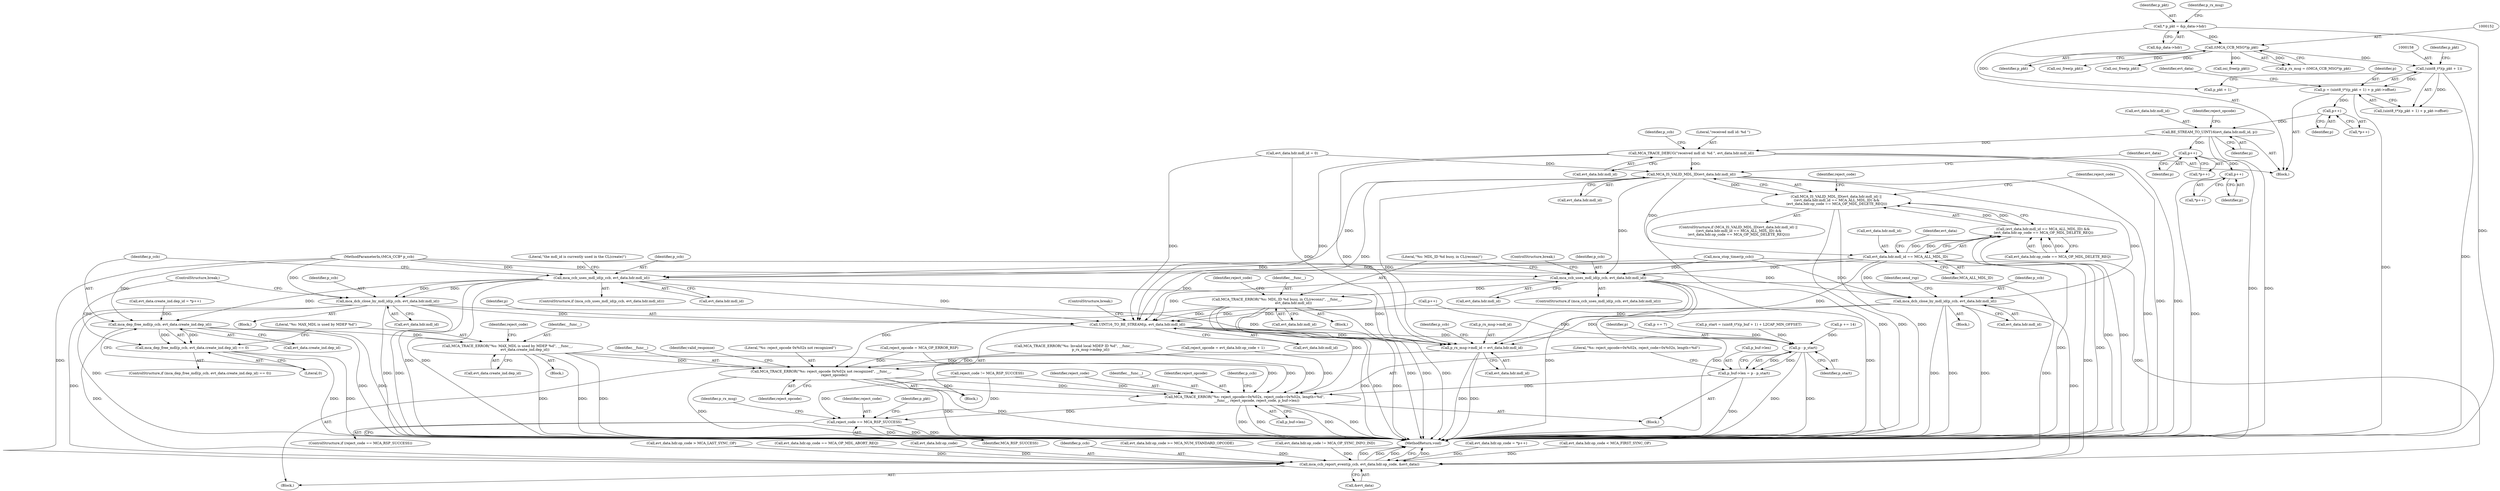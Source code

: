 digraph "1_Android_5216e6120160b28d76e9ee4dff9995e772647511@del" {
"1000174" [label="(Call,BE_STREAM_TO_UINT16(evt_data.hdr.mdl_id, p))"];
"1000172" [label="(Call,p++)"];
"1000154" [label="(Call,p = (uint8_t*)(p_pkt + 1) + p_pkt->offset)"];
"1000157" [label="(Call,(uint8_t*)(p_pkt + 1))"];
"1000151" [label="(Call,(tMCA_CCB_MSG*)p_pkt)"];
"1000117" [label="(Call,* p_pkt = &p_data->hdr)"];
"1000190" [label="(Call,MCA_TRACE_DEBUG(\"received mdl id: %d \", evt_data.hdr.mdl_id))"];
"1000404" [label="(Call,MCA_IS_VALID_MDL_ID(evt_data.hdr.mdl_id))"];
"1000403" [label="(Call,MCA_IS_VALID_MDL_ID(evt_data.hdr.mdl_id) ||\n ((evt_data.hdr.mdl_id == MCA_ALL_MDL_ID) &&\n (evt_data.hdr.op_code == MCA_OP_MDL_DELETE_REQ)))"];
"1000411" [label="(Call,evt_data.hdr.mdl_id == MCA_ALL_MDL_ID)"];
"1000410" [label="(Call,(evt_data.hdr.mdl_id == MCA_ALL_MDL_ID) &&\n (evt_data.hdr.op_code == MCA_OP_MDL_DELETE_REQ))"];
"1000485" [label="(Call,mca_ccb_uses_mdl_id(p_ccb, evt_data.hdr.mdl_id))"];
"1000495" [label="(Call,mca_dcb_close_by_mdl_id(p_ccb, evt_data.hdr.mdl_id))"];
"1000629" [label="(Call,UINT16_TO_BE_STREAM(p, evt_data.hdr.mdl_id))"];
"1000671" [label="(Call,p - p_start)"];
"1000667" [label="(Call,p_buf->len = p - p_start)"];
"1000674" [label="(Call,MCA_TRACE_ERROR(\"%s: reject_opcode=0x%02x, reject_code=0x%02x, length=%d\",\n                      __func__, reject_opcode, reject_code, p_buf->len))"];
"1000692" [label="(Call,reject_code == MCA_RSP_SUCCESS)"];
"1000705" [label="(Call,p_rx_msg->mdl_id = evt_data.hdr.mdl_id)"];
"1000729" [label="(Call,mca_ccb_report_event(p_ccb, evt_data.hdr.op_code, &evt_data))"];
"1000506" [label="(Call,mca_dep_free_mdl(p_ccb, evt_data.create_ind.dep_id))"];
"1000505" [label="(Call,mca_dep_free_mdl(p_ccb, evt_data.create_ind.dep_id) == 0)"];
"1000515" [label="(Call,MCA_TRACE_ERROR(\"%s: MAX_MDL is used by MDEP %d\", __func__,\n                                evt_data.create_ind.dep_id))"];
"1000656" [label="(Call,MCA_TRACE_ERROR(\"%s: reject_opcode 0x%02x not recognized\", __func__,\n                        reject_opcode))"];
"1000529" [label="(Call,mca_ccb_uses_mdl_id(p_ccb, evt_data.hdr.mdl_id))"];
"1000537" [label="(Call,MCA_TRACE_ERROR(\"%s: MDL_ID %d busy, in CL(reconn)\", __func__,\n                              evt_data.hdr.mdl_id))"];
"1000555" [label="(Call,mca_dcb_close_by_mdl_id(p_ccb, evt_data.hdr.mdl_id))"];
"1000444" [label="(Call,p++)"];
"1000453" [label="(Call,p++)"];
"1000410" [label="(Call,(evt_data.hdr.mdl_id == MCA_ALL_MDL_ID) &&\n (evt_data.hdr.op_code == MCA_OP_MDL_DELETE_REQ))"];
"1000163" [label="(Identifier,p_pkt)"];
"1000365" [label="(Call,evt_data.hdr.op_code > MCA_LAST_SYNC_OP)"];
"1000200" [label="(Identifier,p_ccb)"];
"1000171" [label="(Call,*p++)"];
"1000539" [label="(Identifier,__func__)"];
"1000736" [label="(Call,&evt_data)"];
"1000668" [label="(Call,p_buf->len)"];
"1000570" [label="(Identifier,reject_code)"];
"1000629" [label="(Call,UINT16_TO_BE_STREAM(p, evt_data.hdr.mdl_id))"];
"1000485" [label="(Call,mca_ccb_uses_mdl_id(p_ccb, evt_data.hdr.mdl_id))"];
"1000213" [label="(Call,evt_data.hdr.op_code == MCA_OP_MDL_ABORT_REQ)"];
"1000659" [label="(Identifier,reject_opcode)"];
"1000443" [label="(Call,*p++)"];
"1000536" [label="(Block,)"];
"1000514" [label="(Block,)"];
"1000698" [label="(Identifier,p_rx_msg)"];
"1000709" [label="(Call,evt_data.hdr.mdl_id)"];
"1000692" [label="(Call,reject_code == MCA_RSP_SUCCESS)"];
"1000437" [label="(Call,evt_data.create_ind.dep_id = *p++)"];
"1000474" [label="(Call,MCA_TRACE_ERROR(\"%s: Invalid local MDEP ID %d\", __func__,\n                              p_rx_msg->mdep_id))"];
"1000569" [label="(Call,reject_code != MCA_RSP_SUCCESS)"];
"1000159" [label="(Call,p_pkt + 1)"];
"1000540" [label="(Call,evt_data.hdr.mdl_id)"];
"1000731" [label="(Call,evt_data.hdr.op_code)"];
"1000118" [label="(Identifier,p_pkt)"];
"1000739" [label="(Call,osi_free(p_pkt))"];
"1000524" [label="(Identifier,reject_code)"];
"1000149" [label="(Call,p_rx_msg = (tMCA_CCB_MSG*)p_pkt)"];
"1000175" [label="(Call,evt_data.hdr.mdl_id)"];
"1000418" [label="(Call,evt_data.hdr.op_code == MCA_OP_MDL_DELETE_REQ)"];
"1000678" [label="(Identifier,reject_code)"];
"1000730" [label="(Identifier,p_ccb)"];
"1000546" [label="(Identifier,reject_code)"];
"1000528" [label="(ControlStructure,if (mca_ccb_uses_mdl_id(p_ccb, evt_data.hdr.mdl_id)))"];
"1000529" [label="(Call,mca_ccb_uses_mdl_id(p_ccb, evt_data.hdr.mdl_id))"];
"1000351" [label="(Call,evt_data.hdr.op_code >= MCA_NUM_STANDARD_OPCODE)"];
"1000505" [label="(Call,mca_dep_free_mdl(p_ccb, evt_data.create_ind.dep_id) == 0)"];
"1000548" [label="(ControlStructure,break;)"];
"1000555" [label="(Call,mca_dcb_close_by_mdl_id(p_ccb, evt_data.hdr.mdl_id))"];
"1000531" [label="(Call,evt_data.hdr.mdl_id)"];
"1000405" [label="(Call,evt_data.hdr.mdl_id)"];
"1000676" [label="(Identifier,__func__)"];
"1000716" [label="(Identifier,p_ccb)"];
"1000614" [label="(Call,p++)"];
"1000517" [label="(Identifier,__func__)"];
"1000631" [label="(Call,evt_data.hdr.mdl_id)"];
"1000572" [label="(Call,evt_data.hdr.op_code != MCA_OP_SYNC_INFO_IND)"];
"1000677" [label="(Identifier,reject_opcode)"];
"1000403" [label="(Call,MCA_IS_VALID_MDL_ID(evt_data.hdr.mdl_id) ||\n ((evt_data.hdr.mdl_id == MCA_ALL_MDL_ID) &&\n (evt_data.hdr.op_code == MCA_OP_MDL_DELETE_REQ)))"];
"1000684" [label="(Identifier,p_ccb)"];
"1000402" [label="(ControlStructure,if (MCA_IS_VALID_MDL_ID(evt_data.hdr.mdl_id) ||\n ((evt_data.hdr.mdl_id == MCA_ALL_MDL_ID) &&\n (evt_data.hdr.op_code == MCA_OP_MDL_DELETE_REQ))))"];
"1000492" [label="(Block,)"];
"1000113" [label="(MethodParameterIn,tMCA_CCB* p_ccb)"];
"1000557" [label="(Call,evt_data.hdr.mdl_id)"];
"1000182" [label="(Identifier,reject_opcode)"];
"1000679" [label="(Call,p_buf->len)"];
"1000173" [label="(Identifier,p)"];
"1000172" [label="(Call,p++)"];
"1000453" [label="(Call,p++)"];
"1000518" [label="(Call,evt_data.create_ind.dep_id)"];
"1000154" [label="(Call,p = (uint8_t*)(p_pkt + 1) + p_pkt->offset)"];
"1000671" [label="(Call,p - p_start)"];
"1000115" [label="(Block,)"];
"1000180" [label="(Identifier,p)"];
"1000427" [label="(Identifier,reject_code)"];
"1000168" [label="(Identifier,evt_data)"];
"1000153" [label="(Identifier,p_pkt)"];
"1000506" [label="(Call,mca_dep_free_mdl(p_ccb, evt_data.create_ind.dep_id))"];
"1000421" [label="(Identifier,evt_data)"];
"1000674" [label="(Call,MCA_TRACE_ERROR(\"%s: reject_opcode=0x%02x, reject_code=0x%02x, length=%d\",\n                      __func__, reject_opcode, reject_code, p_buf->len))"];
"1000695" [label="(Block,)"];
"1000630" [label="(Identifier,p)"];
"1000675" [label="(Literal,\"%s: reject_opcode=0x%02x, reject_code=0x%02x, length=%d\")"];
"1000556" [label="(Identifier,p_ccb)"];
"1000504" [label="(ControlStructure,if (mca_dep_free_mdl(p_ccb, evt_data.create_ind.dep_id) == 0))"];
"1000411" [label="(Call,evt_data.hdr.mdl_id == MCA_ALL_MDL_ID)"];
"1000672" [label="(Identifier,p)"];
"1000513" [label="(Literal,0)"];
"1000656" [label="(Call,MCA_TRACE_ERROR(\"%s: reject_opcode 0x%02x not recognized\", __func__,\n                        reject_opcode))"];
"1000165" [label="(Call,evt_data.hdr.op_code = *p++)"];
"1000563" [label="(Identifier,send_rsp)"];
"1000623" [label="(Block,)"];
"1000417" [label="(Identifier,MCA_ALL_MDL_ID)"];
"1000530" [label="(Identifier,p_ccb)"];
"1000157" [label="(Call,(uint8_t*)(p_pkt + 1))"];
"1000117" [label="(Call,* p_pkt = &p_data->hdr)"];
"1000452" [label="(Call,*p++)"];
"1000642" [label="(Call,p += 7)"];
"1000497" [label="(Call,evt_data.hdr.mdl_id)"];
"1000722" [label="(Call,osi_free(p_pkt))"];
"1000376" [label="(Call,evt_data.hdr.mdl_id = 0)"];
"1000496" [label="(Identifier,p_ccb)"];
"1000454" [label="(Identifier,p)"];
"1000598" [label="(Call,p_start = (uint8_t*)(p_buf + 1) + L2CAP_MIN_OFFSET)"];
"1000358" [label="(Call,evt_data.hdr.op_code < MCA_FIRST_SYNC_OP)"];
"1000705" [label="(Call,p_rx_msg->mdl_id = evt_data.hdr.mdl_id)"];
"1000666" [label="(Block,)"];
"1000414" [label="(Identifier,evt_data)"];
"1000694" [label="(Identifier,MCA_RSP_SUCCESS)"];
"1000373" [label="(Call,reject_opcode = MCA_OP_ERROR_RSP)"];
"1000435" [label="(Block,)"];
"1000444" [label="(Call,p++)"];
"1000156" [label="(Call,(uint8_t*)(p_pkt + 1) + p_pkt->offset)"];
"1000661" [label="(Identifier,valid_response)"];
"1000412" [label="(Call,evt_data.hdr.mdl_id)"];
"1000515" [label="(Call,MCA_TRACE_ERROR(\"%s: MAX_MDL is used by MDEP %d\", __func__,\n                                evt_data.create_ind.dep_id))"];
"1000330" [label="(Call,osi_free(p_pkt))"];
"1000151" [label="(Call,(tMCA_CCB_MSG*)p_pkt)"];
"1000174" [label="(Call,BE_STREAM_TO_UINT16(evt_data.hdr.mdl_id, p))"];
"1000657" [label="(Literal,\"%s: reject_opcode 0x%02x not recognized\")"];
"1000190" [label="(Call,MCA_TRACE_DEBUG(\"received mdl id: %d \", evt_data.hdr.mdl_id))"];
"1000729" [label="(Call,mca_ccb_report_event(p_ccb, evt_data.hdr.op_code, &evt_data))"];
"1000495" [label="(Call,mca_dcb_close_by_mdl_id(p_ccb, evt_data.hdr.mdl_id))"];
"1000445" [label="(Identifier,p)"];
"1000636" [label="(ControlStructure,break;)"];
"1000192" [label="(Call,evt_data.hdr.mdl_id)"];
"1000119" [label="(Call,&p_data->hdr)"];
"1000516" [label="(Literal,\"%s: MAX_MDL is used by MDEP %d\")"];
"1000693" [label="(Identifier,reject_code)"];
"1000507" [label="(Identifier,p_ccb)"];
"1000526" [label="(ControlStructure,break;)"];
"1000538" [label="(Literal,\"%s: MDL_ID %d busy, in CL(reconn)\")"];
"1000181" [label="(Call,reject_opcode = evt_data.hdr.op_code + 1)"];
"1000129" [label="(Identifier,p_rx_msg)"];
"1000508" [label="(Call,evt_data.create_ind.dep_id)"];
"1000691" [label="(ControlStructure,if (reject_code == MCA_RSP_SUCCESS))"];
"1000191" [label="(Literal,\"received mdl id: %d \")"];
"1000326" [label="(Call,mca_stop_timer(p_ccb))"];
"1000673" [label="(Identifier,p_start)"];
"1000484" [label="(ControlStructure,if (mca_ccb_uses_mdl_id(p_ccb, evt_data.hdr.mdl_id)))"];
"1000740" [label="(Identifier,p_pkt)"];
"1000537" [label="(Call,MCA_TRACE_ERROR(\"%s: MDL_ID %d busy, in CL(reconn)\", __func__,\n                              evt_data.hdr.mdl_id))"];
"1000487" [label="(Call,evt_data.hdr.mdl_id)"];
"1000658" [label="(Identifier,__func__)"];
"1000706" [label="(Call,p_rx_msg->mdl_id)"];
"1000651" [label="(Call,p += 14)"];
"1000494" [label="(Literal,\"the mdl_id is currently used in the CL(create)\")"];
"1000404" [label="(Call,MCA_IS_VALID_MDL_ID(evt_data.hdr.mdl_id))"];
"1000667" [label="(Call,p_buf->len = p - p_start)"];
"1000741" [label="(MethodReturn,void)"];
"1000155" [label="(Identifier,p)"];
"1000486" [label="(Identifier,p_ccb)"];
"1000174" -> "1000115"  [label="AST: "];
"1000174" -> "1000180"  [label="CFG: "];
"1000175" -> "1000174"  [label="AST: "];
"1000180" -> "1000174"  [label="AST: "];
"1000182" -> "1000174"  [label="CFG: "];
"1000174" -> "1000741"  [label="DDG: "];
"1000174" -> "1000741"  [label="DDG: "];
"1000172" -> "1000174"  [label="DDG: "];
"1000174" -> "1000190"  [label="DDG: "];
"1000174" -> "1000444"  [label="DDG: "];
"1000172" -> "1000171"  [label="AST: "];
"1000172" -> "1000173"  [label="CFG: "];
"1000173" -> "1000172"  [label="AST: "];
"1000171" -> "1000172"  [label="CFG: "];
"1000154" -> "1000172"  [label="DDG: "];
"1000154" -> "1000115"  [label="AST: "];
"1000154" -> "1000156"  [label="CFG: "];
"1000155" -> "1000154"  [label="AST: "];
"1000156" -> "1000154"  [label="AST: "];
"1000168" -> "1000154"  [label="CFG: "];
"1000154" -> "1000741"  [label="DDG: "];
"1000157" -> "1000154"  [label="DDG: "];
"1000157" -> "1000156"  [label="AST: "];
"1000157" -> "1000159"  [label="CFG: "];
"1000158" -> "1000157"  [label="AST: "];
"1000159" -> "1000157"  [label="AST: "];
"1000163" -> "1000157"  [label="CFG: "];
"1000157" -> "1000741"  [label="DDG: "];
"1000157" -> "1000156"  [label="DDG: "];
"1000151" -> "1000157"  [label="DDG: "];
"1000151" -> "1000149"  [label="AST: "];
"1000151" -> "1000153"  [label="CFG: "];
"1000152" -> "1000151"  [label="AST: "];
"1000153" -> "1000151"  [label="AST: "];
"1000149" -> "1000151"  [label="CFG: "];
"1000151" -> "1000149"  [label="DDG: "];
"1000117" -> "1000151"  [label="DDG: "];
"1000151" -> "1000159"  [label="DDG: "];
"1000151" -> "1000330"  [label="DDG: "];
"1000151" -> "1000722"  [label="DDG: "];
"1000151" -> "1000739"  [label="DDG: "];
"1000117" -> "1000115"  [label="AST: "];
"1000117" -> "1000119"  [label="CFG: "];
"1000118" -> "1000117"  [label="AST: "];
"1000119" -> "1000117"  [label="AST: "];
"1000129" -> "1000117"  [label="CFG: "];
"1000117" -> "1000741"  [label="DDG: "];
"1000190" -> "1000115"  [label="AST: "];
"1000190" -> "1000192"  [label="CFG: "];
"1000191" -> "1000190"  [label="AST: "];
"1000192" -> "1000190"  [label="AST: "];
"1000200" -> "1000190"  [label="CFG: "];
"1000190" -> "1000741"  [label="DDG: "];
"1000190" -> "1000741"  [label="DDG: "];
"1000190" -> "1000404"  [label="DDG: "];
"1000190" -> "1000629"  [label="DDG: "];
"1000190" -> "1000705"  [label="DDG: "];
"1000404" -> "1000403"  [label="AST: "];
"1000404" -> "1000405"  [label="CFG: "];
"1000405" -> "1000404"  [label="AST: "];
"1000414" -> "1000404"  [label="CFG: "];
"1000403" -> "1000404"  [label="CFG: "];
"1000404" -> "1000741"  [label="DDG: "];
"1000404" -> "1000403"  [label="DDG: "];
"1000376" -> "1000404"  [label="DDG: "];
"1000404" -> "1000411"  [label="DDG: "];
"1000404" -> "1000485"  [label="DDG: "];
"1000404" -> "1000529"  [label="DDG: "];
"1000404" -> "1000555"  [label="DDG: "];
"1000404" -> "1000629"  [label="DDG: "];
"1000404" -> "1000705"  [label="DDG: "];
"1000403" -> "1000402"  [label="AST: "];
"1000403" -> "1000410"  [label="CFG: "];
"1000410" -> "1000403"  [label="AST: "];
"1000427" -> "1000403"  [label="CFG: "];
"1000570" -> "1000403"  [label="CFG: "];
"1000403" -> "1000741"  [label="DDG: "];
"1000403" -> "1000741"  [label="DDG: "];
"1000403" -> "1000741"  [label="DDG: "];
"1000410" -> "1000403"  [label="DDG: "];
"1000410" -> "1000403"  [label="DDG: "];
"1000411" -> "1000410"  [label="AST: "];
"1000411" -> "1000417"  [label="CFG: "];
"1000412" -> "1000411"  [label="AST: "];
"1000417" -> "1000411"  [label="AST: "];
"1000421" -> "1000411"  [label="CFG: "];
"1000410" -> "1000411"  [label="CFG: "];
"1000411" -> "1000741"  [label="DDG: "];
"1000411" -> "1000741"  [label="DDG: "];
"1000411" -> "1000410"  [label="DDG: "];
"1000411" -> "1000410"  [label="DDG: "];
"1000411" -> "1000485"  [label="DDG: "];
"1000411" -> "1000529"  [label="DDG: "];
"1000411" -> "1000555"  [label="DDG: "];
"1000411" -> "1000629"  [label="DDG: "];
"1000411" -> "1000705"  [label="DDG: "];
"1000410" -> "1000418"  [label="CFG: "];
"1000418" -> "1000410"  [label="AST: "];
"1000410" -> "1000741"  [label="DDG: "];
"1000410" -> "1000741"  [label="DDG: "];
"1000418" -> "1000410"  [label="DDG: "];
"1000418" -> "1000410"  [label="DDG: "];
"1000485" -> "1000484"  [label="AST: "];
"1000485" -> "1000487"  [label="CFG: "];
"1000486" -> "1000485"  [label="AST: "];
"1000487" -> "1000485"  [label="AST: "];
"1000494" -> "1000485"  [label="CFG: "];
"1000507" -> "1000485"  [label="CFG: "];
"1000485" -> "1000741"  [label="DDG: "];
"1000485" -> "1000741"  [label="DDG: "];
"1000326" -> "1000485"  [label="DDG: "];
"1000113" -> "1000485"  [label="DDG: "];
"1000485" -> "1000495"  [label="DDG: "];
"1000485" -> "1000495"  [label="DDG: "];
"1000485" -> "1000506"  [label="DDG: "];
"1000485" -> "1000629"  [label="DDG: "];
"1000485" -> "1000705"  [label="DDG: "];
"1000495" -> "1000492"  [label="AST: "];
"1000495" -> "1000497"  [label="CFG: "];
"1000496" -> "1000495"  [label="AST: "];
"1000497" -> "1000495"  [label="AST: "];
"1000526" -> "1000495"  [label="CFG: "];
"1000495" -> "1000741"  [label="DDG: "];
"1000495" -> "1000741"  [label="DDG: "];
"1000495" -> "1000741"  [label="DDG: "];
"1000113" -> "1000495"  [label="DDG: "];
"1000495" -> "1000629"  [label="DDG: "];
"1000495" -> "1000705"  [label="DDG: "];
"1000495" -> "1000729"  [label="DDG: "];
"1000629" -> "1000623"  [label="AST: "];
"1000629" -> "1000631"  [label="CFG: "];
"1000630" -> "1000629"  [label="AST: "];
"1000631" -> "1000629"  [label="AST: "];
"1000636" -> "1000629"  [label="CFG: "];
"1000629" -> "1000741"  [label="DDG: "];
"1000629" -> "1000741"  [label="DDG: "];
"1000629" -> "1000741"  [label="DDG: "];
"1000614" -> "1000629"  [label="DDG: "];
"1000537" -> "1000629"  [label="DDG: "];
"1000376" -> "1000629"  [label="DDG: "];
"1000529" -> "1000629"  [label="DDG: "];
"1000555" -> "1000629"  [label="DDG: "];
"1000629" -> "1000671"  [label="DDG: "];
"1000629" -> "1000705"  [label="DDG: "];
"1000671" -> "1000667"  [label="AST: "];
"1000671" -> "1000673"  [label="CFG: "];
"1000672" -> "1000671"  [label="AST: "];
"1000673" -> "1000671"  [label="AST: "];
"1000667" -> "1000671"  [label="CFG: "];
"1000671" -> "1000741"  [label="DDG: "];
"1000671" -> "1000741"  [label="DDG: "];
"1000671" -> "1000667"  [label="DDG: "];
"1000671" -> "1000667"  [label="DDG: "];
"1000642" -> "1000671"  [label="DDG: "];
"1000651" -> "1000671"  [label="DDG: "];
"1000614" -> "1000671"  [label="DDG: "];
"1000598" -> "1000671"  [label="DDG: "];
"1000667" -> "1000666"  [label="AST: "];
"1000668" -> "1000667"  [label="AST: "];
"1000675" -> "1000667"  [label="CFG: "];
"1000667" -> "1000741"  [label="DDG: "];
"1000667" -> "1000674"  [label="DDG: "];
"1000674" -> "1000666"  [label="AST: "];
"1000674" -> "1000679"  [label="CFG: "];
"1000675" -> "1000674"  [label="AST: "];
"1000676" -> "1000674"  [label="AST: "];
"1000677" -> "1000674"  [label="AST: "];
"1000678" -> "1000674"  [label="AST: "];
"1000679" -> "1000674"  [label="AST: "];
"1000684" -> "1000674"  [label="CFG: "];
"1000674" -> "1000741"  [label="DDG: "];
"1000674" -> "1000741"  [label="DDG: "];
"1000674" -> "1000741"  [label="DDG: "];
"1000674" -> "1000741"  [label="DDG: "];
"1000474" -> "1000674"  [label="DDG: "];
"1000656" -> "1000674"  [label="DDG: "];
"1000656" -> "1000674"  [label="DDG: "];
"1000537" -> "1000674"  [label="DDG: "];
"1000515" -> "1000674"  [label="DDG: "];
"1000181" -> "1000674"  [label="DDG: "];
"1000373" -> "1000674"  [label="DDG: "];
"1000569" -> "1000674"  [label="DDG: "];
"1000674" -> "1000692"  [label="DDG: "];
"1000692" -> "1000691"  [label="AST: "];
"1000692" -> "1000694"  [label="CFG: "];
"1000693" -> "1000692"  [label="AST: "];
"1000694" -> "1000692"  [label="AST: "];
"1000698" -> "1000692"  [label="CFG: "];
"1000740" -> "1000692"  [label="CFG: "];
"1000692" -> "1000741"  [label="DDG: "];
"1000692" -> "1000741"  [label="DDG: "];
"1000692" -> "1000741"  [label="DDG: "];
"1000569" -> "1000692"  [label="DDG: "];
"1000569" -> "1000692"  [label="DDG: "];
"1000705" -> "1000695"  [label="AST: "];
"1000705" -> "1000709"  [label="CFG: "];
"1000706" -> "1000705"  [label="AST: "];
"1000709" -> "1000705"  [label="AST: "];
"1000716" -> "1000705"  [label="CFG: "];
"1000705" -> "1000741"  [label="DDG: "];
"1000705" -> "1000741"  [label="DDG: "];
"1000537" -> "1000705"  [label="DDG: "];
"1000376" -> "1000705"  [label="DDG: "];
"1000555" -> "1000705"  [label="DDG: "];
"1000529" -> "1000705"  [label="DDG: "];
"1000729" -> "1000695"  [label="AST: "];
"1000729" -> "1000736"  [label="CFG: "];
"1000730" -> "1000729"  [label="AST: "];
"1000731" -> "1000729"  [label="AST: "];
"1000736" -> "1000729"  [label="AST: "];
"1000741" -> "1000729"  [label="CFG: "];
"1000729" -> "1000741"  [label="DDG: "];
"1000729" -> "1000741"  [label="DDG: "];
"1000729" -> "1000741"  [label="DDG: "];
"1000729" -> "1000741"  [label="DDG: "];
"1000506" -> "1000729"  [label="DDG: "];
"1000555" -> "1000729"  [label="DDG: "];
"1000529" -> "1000729"  [label="DDG: "];
"1000326" -> "1000729"  [label="DDG: "];
"1000113" -> "1000729"  [label="DDG: "];
"1000213" -> "1000729"  [label="DDG: "];
"1000365" -> "1000729"  [label="DDG: "];
"1000351" -> "1000729"  [label="DDG: "];
"1000418" -> "1000729"  [label="DDG: "];
"1000572" -> "1000729"  [label="DDG: "];
"1000358" -> "1000729"  [label="DDG: "];
"1000165" -> "1000729"  [label="DDG: "];
"1000506" -> "1000505"  [label="AST: "];
"1000506" -> "1000508"  [label="CFG: "];
"1000507" -> "1000506"  [label="AST: "];
"1000508" -> "1000506"  [label="AST: "];
"1000513" -> "1000506"  [label="CFG: "];
"1000506" -> "1000741"  [label="DDG: "];
"1000506" -> "1000741"  [label="DDG: "];
"1000506" -> "1000505"  [label="DDG: "];
"1000506" -> "1000505"  [label="DDG: "];
"1000113" -> "1000506"  [label="DDG: "];
"1000437" -> "1000506"  [label="DDG: "];
"1000506" -> "1000515"  [label="DDG: "];
"1000505" -> "1000504"  [label="AST: "];
"1000505" -> "1000513"  [label="CFG: "];
"1000513" -> "1000505"  [label="AST: "];
"1000516" -> "1000505"  [label="CFG: "];
"1000526" -> "1000505"  [label="CFG: "];
"1000505" -> "1000741"  [label="DDG: "];
"1000505" -> "1000741"  [label="DDG: "];
"1000515" -> "1000514"  [label="AST: "];
"1000515" -> "1000518"  [label="CFG: "];
"1000516" -> "1000515"  [label="AST: "];
"1000517" -> "1000515"  [label="AST: "];
"1000518" -> "1000515"  [label="AST: "];
"1000524" -> "1000515"  [label="CFG: "];
"1000515" -> "1000741"  [label="DDG: "];
"1000515" -> "1000741"  [label="DDG: "];
"1000515" -> "1000741"  [label="DDG: "];
"1000515" -> "1000656"  [label="DDG: "];
"1000656" -> "1000623"  [label="AST: "];
"1000656" -> "1000659"  [label="CFG: "];
"1000657" -> "1000656"  [label="AST: "];
"1000658" -> "1000656"  [label="AST: "];
"1000659" -> "1000656"  [label="AST: "];
"1000661" -> "1000656"  [label="CFG: "];
"1000656" -> "1000741"  [label="DDG: "];
"1000656" -> "1000741"  [label="DDG: "];
"1000656" -> "1000741"  [label="DDG: "];
"1000474" -> "1000656"  [label="DDG: "];
"1000537" -> "1000656"  [label="DDG: "];
"1000181" -> "1000656"  [label="DDG: "];
"1000373" -> "1000656"  [label="DDG: "];
"1000529" -> "1000528"  [label="AST: "];
"1000529" -> "1000531"  [label="CFG: "];
"1000530" -> "1000529"  [label="AST: "];
"1000531" -> "1000529"  [label="AST: "];
"1000538" -> "1000529"  [label="CFG: "];
"1000548" -> "1000529"  [label="CFG: "];
"1000529" -> "1000741"  [label="DDG: "];
"1000529" -> "1000741"  [label="DDG: "];
"1000529" -> "1000741"  [label="DDG: "];
"1000326" -> "1000529"  [label="DDG: "];
"1000113" -> "1000529"  [label="DDG: "];
"1000529" -> "1000537"  [label="DDG: "];
"1000537" -> "1000536"  [label="AST: "];
"1000537" -> "1000540"  [label="CFG: "];
"1000538" -> "1000537"  [label="AST: "];
"1000539" -> "1000537"  [label="AST: "];
"1000540" -> "1000537"  [label="AST: "];
"1000546" -> "1000537"  [label="CFG: "];
"1000537" -> "1000741"  [label="DDG: "];
"1000537" -> "1000741"  [label="DDG: "];
"1000537" -> "1000741"  [label="DDG: "];
"1000555" -> "1000435"  [label="AST: "];
"1000555" -> "1000557"  [label="CFG: "];
"1000556" -> "1000555"  [label="AST: "];
"1000557" -> "1000555"  [label="AST: "];
"1000563" -> "1000555"  [label="CFG: "];
"1000555" -> "1000741"  [label="DDG: "];
"1000555" -> "1000741"  [label="DDG: "];
"1000555" -> "1000741"  [label="DDG: "];
"1000326" -> "1000555"  [label="DDG: "];
"1000113" -> "1000555"  [label="DDG: "];
"1000444" -> "1000443"  [label="AST: "];
"1000444" -> "1000445"  [label="CFG: "];
"1000445" -> "1000444"  [label="AST: "];
"1000443" -> "1000444"  [label="CFG: "];
"1000444" -> "1000453"  [label="DDG: "];
"1000453" -> "1000452"  [label="AST: "];
"1000453" -> "1000454"  [label="CFG: "];
"1000454" -> "1000453"  [label="AST: "];
"1000452" -> "1000453"  [label="CFG: "];
"1000453" -> "1000741"  [label="DDG: "];
}
